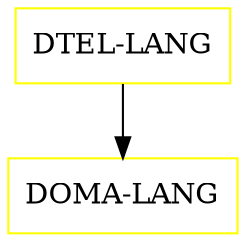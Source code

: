 digraph G {
  "DTEL-LANG" [shape=box,color=yellow];
  "DOMA-LANG" [shape=box,color=yellow,URL="./DOMA_LANG.html"];
  "DTEL-LANG" -> "DOMA-LANG";
}
